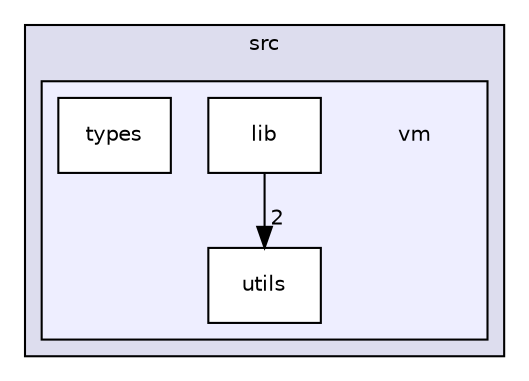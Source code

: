digraph "src/vm" {
  compound=true
  node [ fontsize="10", fontname="Helvetica"];
  edge [ labelfontsize="10", labelfontname="Helvetica"];
  subgraph clusterdir_68267d1309a1af8e8297ef4c3efbcdba {
    graph [ bgcolor="#ddddee", pencolor="black", label="src" fontname="Helvetica", fontsize="10", URL="dir_68267d1309a1af8e8297ef4c3efbcdba.html"]
  subgraph clusterdir_f56a3a135a8a10a38ba6cf6e5eb74c45 {
    graph [ bgcolor="#eeeeff", pencolor="black", label="" URL="dir_f56a3a135a8a10a38ba6cf6e5eb74c45.html"];
    dir_f56a3a135a8a10a38ba6cf6e5eb74c45 [shape=plaintext label="vm"];
    dir_e26e1b85aab5ff9956145541ff902bb7 [shape=box label="lib" color="black" fillcolor="white" style="filled" URL="dir_e26e1b85aab5ff9956145541ff902bb7.html"];
    dir_11cbe96455ee2546190ead9dc75efe0e [shape=box label="types" color="black" fillcolor="white" style="filled" URL="dir_11cbe96455ee2546190ead9dc75efe0e.html"];
    dir_f2ae07c12bf8e0f8ea6b9d50bedc743d [shape=box label="utils" color="black" fillcolor="white" style="filled" URL="dir_f2ae07c12bf8e0f8ea6b9d50bedc743d.html"];
  }
  }
  dir_e26e1b85aab5ff9956145541ff902bb7->dir_f2ae07c12bf8e0f8ea6b9d50bedc743d [headlabel="2", labeldistance=1.5 headhref="dir_000002_000004.html"];
}
